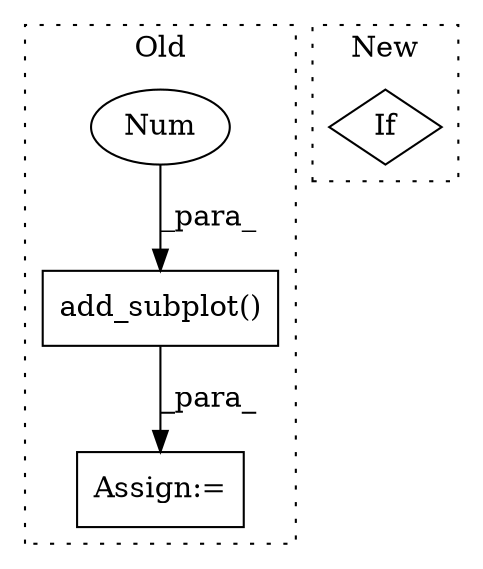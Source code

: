 digraph G {
subgraph cluster0 {
1 [label="add_subplot()" a="75" s="2488,2511" l="16,1" shape="box"];
3 [label="Num" a="76" s="2504" l="1" shape="ellipse"];
4 [label="Assign:=" a="68" s="2485" l="3" shape="box"];
label = "Old";
style="dotted";
}
subgraph cluster1 {
2 [label="If" a="96" s="2737" l="3" shape="diamond"];
label = "New";
style="dotted";
}
1 -> 4 [label="_para_"];
3 -> 1 [label="_para_"];
}